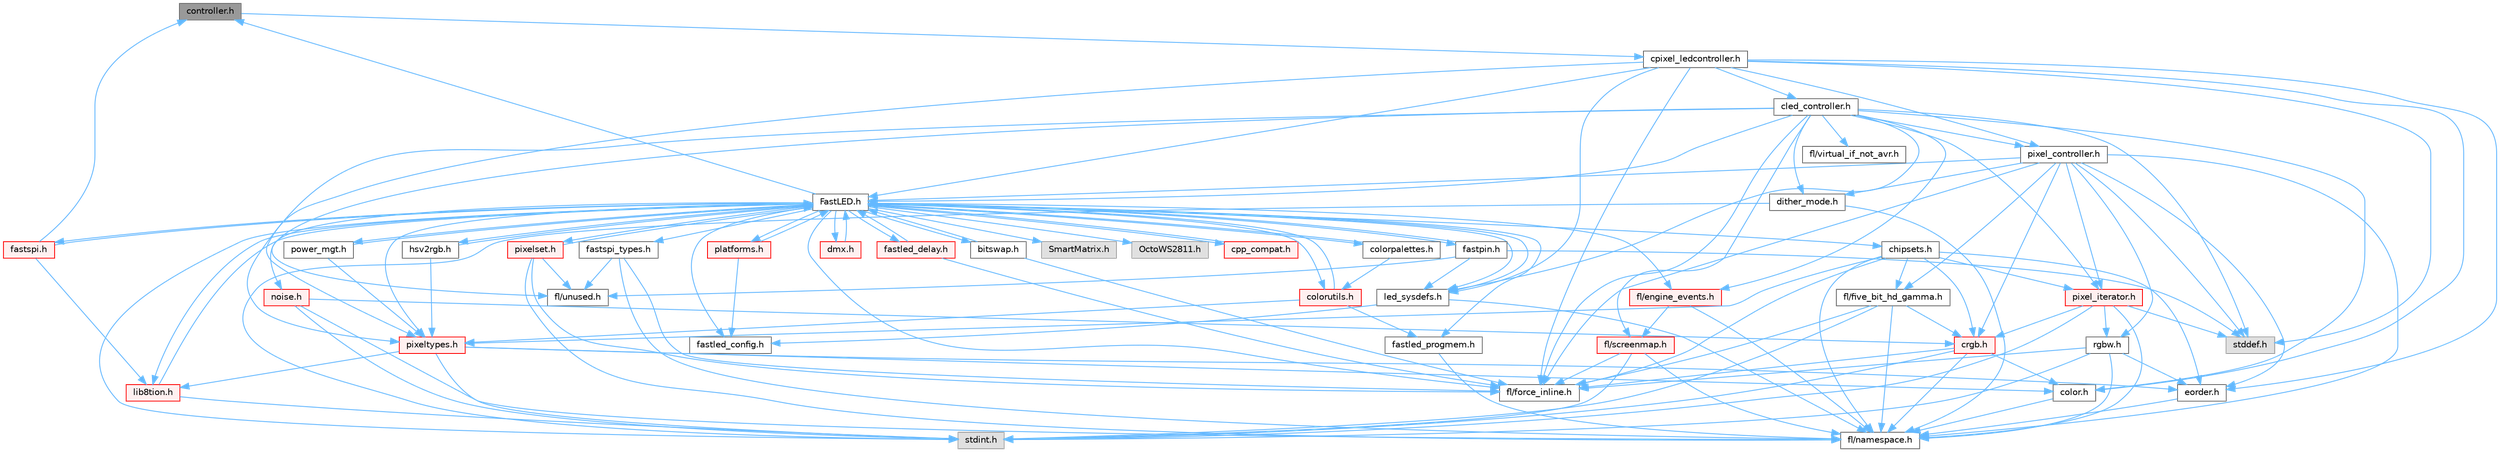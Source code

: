 digraph "controller.h"
{
 // INTERACTIVE_SVG=YES
 // LATEX_PDF_SIZE
  bgcolor="transparent";
  edge [fontname=Helvetica,fontsize=10,labelfontname=Helvetica,labelfontsize=10];
  node [fontname=Helvetica,fontsize=10,shape=box,height=0.2,width=0.4];
  Node1 [id="Node000001",label="controller.h",height=0.2,width=0.4,color="gray40", fillcolor="grey60", style="filled", fontcolor="black",tooltip="deprecated: base definitions used by led controllers for writing out led data"];
  Node1 -> Node2 [id="edge1_Node000001_Node000002",color="steelblue1",style="solid",tooltip=" "];
  Node2 [id="Node000002",label="cpixel_ledcontroller.h",height=0.2,width=0.4,color="grey40", fillcolor="white", style="filled",URL="$d9/d57/cpixel__ledcontroller_8h.html",tooltip="defines the templated version of the CLEDController class"];
  Node2 -> Node3 [id="edge2_Node000002_Node000003",color="steelblue1",style="solid",tooltip=" "];
  Node3 [id="Node000003",label="stddef.h",height=0.2,width=0.4,color="grey60", fillcolor="#E0E0E0", style="filled",tooltip=" "];
  Node2 -> Node4 [id="edge3_Node000002_Node000004",color="steelblue1",style="solid",tooltip=" "];
  Node4 [id="Node000004",label="FastLED.h",height=0.2,width=0.4,color="grey40", fillcolor="white", style="filled",URL="$db/d97/_fast_l_e_d_8h.html",tooltip="central include file for FastLED, defines the CFastLED class/object"];
  Node4 -> Node5 [id="edge4_Node000004_Node000005",color="steelblue1",style="solid",tooltip=" "];
  Node5 [id="Node000005",label="stdint.h",height=0.2,width=0.4,color="grey60", fillcolor="#E0E0E0", style="filled",tooltip=" "];
  Node4 -> Node6 [id="edge5_Node000004_Node000006",color="steelblue1",style="solid",tooltip=" "];
  Node6 [id="Node000006",label="SmartMatrix.h",height=0.2,width=0.4,color="grey60", fillcolor="#E0E0E0", style="filled",tooltip=" "];
  Node4 -> Node7 [id="edge6_Node000004_Node000007",color="steelblue1",style="solid",tooltip=" "];
  Node7 [id="Node000007",label="OctoWS2811.h",height=0.2,width=0.4,color="grey60", fillcolor="#E0E0E0", style="filled",tooltip=" "];
  Node4 -> Node8 [id="edge7_Node000004_Node000008",color="steelblue1",style="solid",tooltip=" "];
  Node8 [id="Node000008",label="fl/force_inline.h",height=0.2,width=0.4,color="grey40", fillcolor="white", style="filled",URL="$d8/d2d/fl_2force__inline_8h.html",tooltip=" "];
  Node4 -> Node9 [id="edge8_Node000004_Node000009",color="steelblue1",style="solid",tooltip=" "];
  Node9 [id="Node000009",label="cpp_compat.h",height=0.2,width=0.4,color="red", fillcolor="#FFF0F0", style="filled",URL="$d9/d13/cpp__compat_8h.html",tooltip="Compatibility functions based on C++ version."];
  Node9 -> Node4 [id="edge9_Node000009_Node000004",color="steelblue1",style="solid",tooltip=" "];
  Node4 -> Node11 [id="edge10_Node000004_Node000011",color="steelblue1",style="solid",tooltip=" "];
  Node11 [id="Node000011",label="fastled_config.h",height=0.2,width=0.4,color="grey40", fillcolor="white", style="filled",URL="$d5/d11/fastled__config_8h.html",tooltip="Contains definitions that can be used to configure FastLED at compile time."];
  Node4 -> Node12 [id="edge11_Node000004_Node000012",color="steelblue1",style="solid",tooltip=" "];
  Node12 [id="Node000012",label="led_sysdefs.h",height=0.2,width=0.4,color="grey40", fillcolor="white", style="filled",URL="$d9/d3e/led__sysdefs_8h.html",tooltip="Determines which platform system definitions to include."];
  Node12 -> Node4 [id="edge12_Node000012_Node000004",color="steelblue1",style="solid",tooltip=" "];
  Node12 -> Node11 [id="edge13_Node000012_Node000011",color="steelblue1",style="solid",tooltip=" "];
  Node12 -> Node13 [id="edge14_Node000012_Node000013",color="steelblue1",style="solid",tooltip=" "];
  Node13 [id="Node000013",label="fl/namespace.h",height=0.2,width=0.4,color="grey40", fillcolor="white", style="filled",URL="$df/d2a/namespace_8h.html",tooltip="Implements the FastLED namespace macros."];
  Node4 -> Node14 [id="edge15_Node000004_Node000014",color="steelblue1",style="solid",tooltip=" "];
  Node14 [id="Node000014",label="fastled_delay.h",height=0.2,width=0.4,color="red", fillcolor="#FFF0F0", style="filled",URL="$d0/da8/fastled__delay_8h.html",tooltip="Utility functions and classes for managing delay cycles."];
  Node14 -> Node4 [id="edge16_Node000014_Node000004",color="steelblue1",style="solid",tooltip=" "];
  Node14 -> Node8 [id="edge17_Node000014_Node000008",color="steelblue1",style="solid",tooltip=" "];
  Node4 -> Node16 [id="edge18_Node000004_Node000016",color="steelblue1",style="solid",tooltip=" "];
  Node16 [id="Node000016",label="bitswap.h",height=0.2,width=0.4,color="grey40", fillcolor="white", style="filled",URL="$de/ded/bitswap_8h.html",tooltip="Functions for doing a rotation of bits/bytes used by parallel output."];
  Node16 -> Node4 [id="edge19_Node000016_Node000004",color="steelblue1",style="solid",tooltip=" "];
  Node16 -> Node8 [id="edge20_Node000016_Node000008",color="steelblue1",style="solid",tooltip=" "];
  Node4 -> Node1 [id="edge21_Node000004_Node000001",color="steelblue1",style="solid",tooltip=" "];
  Node4 -> Node17 [id="edge22_Node000004_Node000017",color="steelblue1",style="solid",tooltip=" "];
  Node17 [id="Node000017",label="fastpin.h",height=0.2,width=0.4,color="grey40", fillcolor="white", style="filled",URL="$db/d65/fastpin_8h.html",tooltip="Class base definitions for defining fast pin access."];
  Node17 -> Node4 [id="edge23_Node000017_Node000004",color="steelblue1",style="solid",tooltip=" "];
  Node17 -> Node12 [id="edge24_Node000017_Node000012",color="steelblue1",style="solid",tooltip=" "];
  Node17 -> Node3 [id="edge25_Node000017_Node000003",color="steelblue1",style="solid",tooltip=" "];
  Node17 -> Node18 [id="edge26_Node000017_Node000018",color="steelblue1",style="solid",tooltip=" "];
  Node18 [id="Node000018",label="fl/unused.h",height=0.2,width=0.4,color="grey40", fillcolor="white", style="filled",URL="$d8/d4b/unused_8h.html",tooltip=" "];
  Node4 -> Node19 [id="edge27_Node000004_Node000019",color="steelblue1",style="solid",tooltip=" "];
  Node19 [id="Node000019",label="fastspi_types.h",height=0.2,width=0.4,color="grey40", fillcolor="white", style="filled",URL="$d2/ddb/fastspi__types_8h.html",tooltip="Data types and constants used by SPI interfaces."];
  Node19 -> Node8 [id="edge28_Node000019_Node000008",color="steelblue1",style="solid",tooltip=" "];
  Node19 -> Node13 [id="edge29_Node000019_Node000013",color="steelblue1",style="solid",tooltip=" "];
  Node19 -> Node18 [id="edge30_Node000019_Node000018",color="steelblue1",style="solid",tooltip=" "];
  Node4 -> Node20 [id="edge31_Node000004_Node000020",color="steelblue1",style="solid",tooltip=" "];
  Node20 [id="Node000020",label="dmx.h",height=0.2,width=0.4,color="red", fillcolor="#FFF0F0", style="filled",URL="$d3/de1/dmx_8h.html",tooltip="Defines the DMX512-based LED controllers."];
  Node20 -> Node4 [id="edge32_Node000020_Node000004",color="steelblue1",style="solid",tooltip=" "];
  Node4 -> Node23 [id="edge33_Node000004_Node000023",color="steelblue1",style="solid",tooltip=" "];
  Node23 [id="Node000023",label="platforms.h",height=0.2,width=0.4,color="red", fillcolor="#FFF0F0", style="filled",URL="$da/dc9/platforms_8h.html",tooltip="Determines which platforms headers to include."];
  Node23 -> Node4 [id="edge34_Node000023_Node000004",color="steelblue1",style="solid",tooltip=" "];
  Node23 -> Node11 [id="edge35_Node000023_Node000011",color="steelblue1",style="solid",tooltip=" "];
  Node4 -> Node25 [id="edge36_Node000004_Node000025",color="steelblue1",style="solid",tooltip=" "];
  Node25 [id="Node000025",label="fastled_progmem.h",height=0.2,width=0.4,color="grey40", fillcolor="white", style="filled",URL="$df/dab/fastled__progmem_8h.html",tooltip="Wrapper definitions to allow seamless use of PROGMEM in environments that have it."];
  Node25 -> Node13 [id="edge37_Node000025_Node000013",color="steelblue1",style="solid",tooltip=" "];
  Node4 -> Node26 [id="edge38_Node000004_Node000026",color="steelblue1",style="solid",tooltip=" "];
  Node26 [id="Node000026",label="lib8tion.h",height=0.2,width=0.4,color="red", fillcolor="#FFF0F0", style="filled",URL="$df/da5/lib8tion_8h.html",tooltip="Fast, efficient 8-bit math functions specifically designed for high-performance LED programming."];
  Node26 -> Node4 [id="edge39_Node000026_Node000004",color="steelblue1",style="solid",tooltip=" "];
  Node26 -> Node5 [id="edge40_Node000026_Node000005",color="steelblue1",style="solid",tooltip=" "];
  Node4 -> Node40 [id="edge41_Node000004_Node000040",color="steelblue1",style="solid",tooltip=" "];
  Node40 [id="Node000040",label="pixeltypes.h",height=0.2,width=0.4,color="red", fillcolor="#FFF0F0", style="filled",URL="$d2/dba/pixeltypes_8h.html",tooltip="Includes defintions for RGB and HSV pixels."];
  Node40 -> Node5 [id="edge42_Node000040_Node000005",color="steelblue1",style="solid",tooltip=" "];
  Node40 -> Node26 [id="edge43_Node000040_Node000026",color="steelblue1",style="solid",tooltip=" "];
  Node40 -> Node35 [id="edge44_Node000040_Node000035",color="steelblue1",style="solid",tooltip=" "];
  Node35 [id="Node000035",label="color.h",height=0.2,width=0.4,color="grey40", fillcolor="white", style="filled",URL="$d2/d6b/src_2color_8h.html",tooltip="Contains definitions for color correction and temperature."];
  Node35 -> Node13 [id="edge45_Node000035_Node000013",color="steelblue1",style="solid",tooltip=" "];
  Node40 -> Node41 [id="edge46_Node000040_Node000041",color="steelblue1",style="solid",tooltip=" "];
  Node41 [id="Node000041",label="eorder.h",height=0.2,width=0.4,color="grey40", fillcolor="white", style="filled",URL="$db/d07/eorder_8h.html",tooltip="Defines color channel ordering enumerations."];
  Node41 -> Node13 [id="edge47_Node000041_Node000013",color="steelblue1",style="solid",tooltip=" "];
  Node4 -> Node50 [id="edge48_Node000004_Node000050",color="steelblue1",style="solid",tooltip=" "];
  Node50 [id="Node000050",label="hsv2rgb.h",height=0.2,width=0.4,color="grey40", fillcolor="white", style="filled",URL="$de/d9a/hsv2rgb_8h.html",tooltip="Functions to convert from the HSV colorspace to the RGB colorspace."];
  Node50 -> Node4 [id="edge49_Node000050_Node000004",color="steelblue1",style="solid",tooltip=" "];
  Node50 -> Node40 [id="edge50_Node000050_Node000040",color="steelblue1",style="solid",tooltip=" "];
  Node4 -> Node51 [id="edge51_Node000004_Node000051",color="steelblue1",style="solid",tooltip=" "];
  Node51 [id="Node000051",label="colorutils.h",height=0.2,width=0.4,color="red", fillcolor="#FFF0F0", style="filled",URL="$d1/dfb/colorutils_8h.html",tooltip="Utility functions for color fill, palettes, blending, and more."];
  Node51 -> Node4 [id="edge52_Node000051_Node000004",color="steelblue1",style="solid",tooltip=" "];
  Node51 -> Node40 [id="edge53_Node000051_Node000040",color="steelblue1",style="solid",tooltip=" "];
  Node51 -> Node25 [id="edge54_Node000051_Node000025",color="steelblue1",style="solid",tooltip=" "];
  Node4 -> Node57 [id="edge55_Node000004_Node000057",color="steelblue1",style="solid",tooltip=" "];
  Node57 [id="Node000057",label="pixelset.h",height=0.2,width=0.4,color="red", fillcolor="#FFF0F0", style="filled",URL="$d4/d46/pixelset_8h.html",tooltip="Declares classes for managing logical groups of LEDs."];
  Node57 -> Node4 [id="edge56_Node000057_Node000004",color="steelblue1",style="solid",tooltip=" "];
  Node57 -> Node8 [id="edge57_Node000057_Node000008",color="steelblue1",style="solid",tooltip=" "];
  Node57 -> Node18 [id="edge58_Node000057_Node000018",color="steelblue1",style="solid",tooltip=" "];
  Node57 -> Node13 [id="edge59_Node000057_Node000013",color="steelblue1",style="solid",tooltip=" "];
  Node4 -> Node59 [id="edge60_Node000004_Node000059",color="steelblue1",style="solid",tooltip=" "];
  Node59 [id="Node000059",label="colorpalettes.h",height=0.2,width=0.4,color="grey40", fillcolor="white", style="filled",URL="$dc/dcc/colorpalettes_8h.html",tooltip="Declarations for the predefined color palettes supplied by FastLED."];
  Node59 -> Node4 [id="edge61_Node000059_Node000004",color="steelblue1",style="solid",tooltip=" "];
  Node59 -> Node51 [id="edge62_Node000059_Node000051",color="steelblue1",style="solid",tooltip=" "];
  Node4 -> Node60 [id="edge63_Node000004_Node000060",color="steelblue1",style="solid",tooltip=" "];
  Node60 [id="Node000060",label="noise.h",height=0.2,width=0.4,color="red", fillcolor="#FFF0F0", style="filled",URL="$d1/d31/noise_8h.html",tooltip="Functions to generate and fill arrays with noise."];
  Node60 -> Node5 [id="edge64_Node000060_Node000005",color="steelblue1",style="solid",tooltip=" "];
  Node60 -> Node33 [id="edge65_Node000060_Node000033",color="steelblue1",style="solid",tooltip=" "];
  Node33 [id="Node000033",label="crgb.h",height=0.2,width=0.4,color="red", fillcolor="#FFF0F0", style="filled",URL="$db/dd1/crgb_8h.html",tooltip="Defines the red, green, and blue (RGB) pixel struct."];
  Node33 -> Node5 [id="edge66_Node000033_Node000005",color="steelblue1",style="solid",tooltip=" "];
  Node33 -> Node13 [id="edge67_Node000033_Node000013",color="steelblue1",style="solid",tooltip=" "];
  Node33 -> Node35 [id="edge68_Node000033_Node000035",color="steelblue1",style="solid",tooltip=" "];
  Node33 -> Node8 [id="edge69_Node000033_Node000008",color="steelblue1",style="solid",tooltip=" "];
  Node60 -> Node13 [id="edge70_Node000060_Node000013",color="steelblue1",style="solid",tooltip=" "];
  Node4 -> Node61 [id="edge71_Node000004_Node000061",color="steelblue1",style="solid",tooltip=" "];
  Node61 [id="Node000061",label="power_mgt.h",height=0.2,width=0.4,color="grey40", fillcolor="white", style="filled",URL="$dc/d5b/power__mgt_8h.html",tooltip="Functions to limit the power used by FastLED."];
  Node61 -> Node4 [id="edge72_Node000061_Node000004",color="steelblue1",style="solid",tooltip=" "];
  Node61 -> Node40 [id="edge73_Node000061_Node000040",color="steelblue1",style="solid",tooltip=" "];
  Node4 -> Node62 [id="edge74_Node000004_Node000062",color="steelblue1",style="solid",tooltip=" "];
  Node62 [id="Node000062",label="fastspi.h",height=0.2,width=0.4,color="red", fillcolor="#FFF0F0", style="filled",URL="$d6/ddc/fastspi_8h.html",tooltip="Serial peripheral interface (SPI) definitions per platform."];
  Node62 -> Node4 [id="edge75_Node000062_Node000004",color="steelblue1",style="solid",tooltip=" "];
  Node62 -> Node1 [id="edge76_Node000062_Node000001",color="steelblue1",style="solid",tooltip=" "];
  Node62 -> Node26 [id="edge77_Node000062_Node000026",color="steelblue1",style="solid",tooltip=" "];
  Node4 -> Node64 [id="edge78_Node000004_Node000064",color="steelblue1",style="solid",tooltip=" "];
  Node64 [id="Node000064",label="chipsets.h",height=0.2,width=0.4,color="grey40", fillcolor="white", style="filled",URL="$db/d66/chipsets_8h.html",tooltip="Contains the bulk of the definitions for the various LED chipsets supported."];
  Node64 -> Node40 [id="edge79_Node000064_Node000040",color="steelblue1",style="solid",tooltip=" "];
  Node64 -> Node65 [id="edge80_Node000064_Node000065",color="steelblue1",style="solid",tooltip=" "];
  Node65 [id="Node000065",label="fl/five_bit_hd_gamma.h",height=0.2,width=0.4,color="grey40", fillcolor="white", style="filled",URL="$dc/d44/five__bit__hd__gamma_8h.html",tooltip="Declares functions for five-bit gamma correction."];
  Node65 -> Node5 [id="edge81_Node000065_Node000005",color="steelblue1",style="solid",tooltip=" "];
  Node65 -> Node13 [id="edge82_Node000065_Node000013",color="steelblue1",style="solid",tooltip=" "];
  Node65 -> Node8 [id="edge83_Node000065_Node000008",color="steelblue1",style="solid",tooltip=" "];
  Node65 -> Node33 [id="edge84_Node000065_Node000033",color="steelblue1",style="solid",tooltip=" "];
  Node64 -> Node8 [id="edge85_Node000064_Node000008",color="steelblue1",style="solid",tooltip=" "];
  Node64 -> Node66 [id="edge86_Node000064_Node000066",color="steelblue1",style="solid",tooltip=" "];
  Node66 [id="Node000066",label="pixel_iterator.h",height=0.2,width=0.4,color="red", fillcolor="#FFF0F0", style="filled",URL="$d8/d6c/pixel__iterator_8h.html",tooltip="Non-templated low level pixel data writing class."];
  Node66 -> Node3 [id="edge87_Node000066_Node000003",color="steelblue1",style="solid",tooltip=" "];
  Node66 -> Node5 [id="edge88_Node000066_Node000005",color="steelblue1",style="solid",tooltip=" "];
  Node66 -> Node13 [id="edge89_Node000066_Node000013",color="steelblue1",style="solid",tooltip=" "];
  Node66 -> Node67 [id="edge90_Node000066_Node000067",color="steelblue1",style="solid",tooltip=" "];
  Node67 [id="Node000067",label="rgbw.h",height=0.2,width=0.4,color="grey40", fillcolor="white", style="filled",URL="$d7/dbb/rgbw_8h.html",tooltip="Functions for red, green, blue, white (RGBW) output."];
  Node67 -> Node5 [id="edge91_Node000067_Node000005",color="steelblue1",style="solid",tooltip=" "];
  Node67 -> Node8 [id="edge92_Node000067_Node000008",color="steelblue1",style="solid",tooltip=" "];
  Node67 -> Node13 [id="edge93_Node000067_Node000013",color="steelblue1",style="solid",tooltip=" "];
  Node67 -> Node41 [id="edge94_Node000067_Node000041",color="steelblue1",style="solid",tooltip=" "];
  Node66 -> Node33 [id="edge95_Node000066_Node000033",color="steelblue1",style="solid",tooltip=" "];
  Node64 -> Node33 [id="edge96_Node000064_Node000033",color="steelblue1",style="solid",tooltip=" "];
  Node64 -> Node41 [id="edge97_Node000064_Node000041",color="steelblue1",style="solid",tooltip=" "];
  Node64 -> Node13 [id="edge98_Node000064_Node000013",color="steelblue1",style="solid",tooltip=" "];
  Node4 -> Node68 [id="edge99_Node000004_Node000068",color="steelblue1",style="solid",tooltip=" "];
  Node68 [id="Node000068",label="fl/engine_events.h",height=0.2,width=0.4,color="red", fillcolor="#FFF0F0", style="filled",URL="$dc/dd9/fl_2engine__events_8h.html",tooltip=" "];
  Node68 -> Node70 [id="edge100_Node000068_Node000070",color="steelblue1",style="solid",tooltip=" "];
  Node70 [id="Node000070",label="fl/screenmap.h",height=0.2,width=0.4,color="red", fillcolor="#FFF0F0", style="filled",URL="$d7/d0d/fl_2screenmap_8h.html",tooltip=" "];
  Node70 -> Node5 [id="edge101_Node000070_Node000005",color="steelblue1",style="solid",tooltip=" "];
  Node70 -> Node8 [id="edge102_Node000070_Node000008",color="steelblue1",style="solid",tooltip=" "];
  Node70 -> Node13 [id="edge103_Node000070_Node000013",color="steelblue1",style="solid",tooltip=" "];
  Node68 -> Node13 [id="edge104_Node000068_Node000013",color="steelblue1",style="solid",tooltip=" "];
  Node2 -> Node12 [id="edge105_Node000002_Node000012",color="steelblue1",style="solid",tooltip=" "];
  Node2 -> Node40 [id="edge106_Node000002_Node000040",color="steelblue1",style="solid",tooltip=" "];
  Node2 -> Node35 [id="edge107_Node000002_Node000035",color="steelblue1",style="solid",tooltip=" "];
  Node2 -> Node41 [id="edge108_Node000002_Node000041",color="steelblue1",style="solid",tooltip=" "];
  Node2 -> Node8 [id="edge109_Node000002_Node000008",color="steelblue1",style="solid",tooltip=" "];
  Node2 -> Node77 [id="edge110_Node000002_Node000077",color="steelblue1",style="solid",tooltip=" "];
  Node77 [id="Node000077",label="pixel_controller.h",height=0.2,width=0.4,color="grey40", fillcolor="white", style="filled",URL="$d5/d4d/pixel__controller_8h.html",tooltip="Low level pixel data writing class."];
  Node77 -> Node3 [id="edge111_Node000077_Node000003",color="steelblue1",style="solid",tooltip=" "];
  Node77 -> Node4 [id="edge112_Node000077_Node000004",color="steelblue1",style="solid",tooltip=" "];
  Node77 -> Node67 [id="edge113_Node000077_Node000067",color="steelblue1",style="solid",tooltip=" "];
  Node77 -> Node65 [id="edge114_Node000077_Node000065",color="steelblue1",style="solid",tooltip=" "];
  Node77 -> Node8 [id="edge115_Node000077_Node000008",color="steelblue1",style="solid",tooltip=" "];
  Node77 -> Node13 [id="edge116_Node000077_Node000013",color="steelblue1",style="solid",tooltip=" "];
  Node77 -> Node41 [id="edge117_Node000077_Node000041",color="steelblue1",style="solid",tooltip=" "];
  Node77 -> Node78 [id="edge118_Node000077_Node000078",color="steelblue1",style="solid",tooltip=" "];
  Node78 [id="Node000078",label="dither_mode.h",height=0.2,width=0.4,color="grey40", fillcolor="white", style="filled",URL="$d8/d90/dither__mode_8h.html",tooltip="Declares dithering options and types."];
  Node78 -> Node5 [id="edge119_Node000078_Node000005",color="steelblue1",style="solid",tooltip=" "];
  Node78 -> Node13 [id="edge120_Node000078_Node000013",color="steelblue1",style="solid",tooltip=" "];
  Node77 -> Node66 [id="edge121_Node000077_Node000066",color="steelblue1",style="solid",tooltip=" "];
  Node77 -> Node33 [id="edge122_Node000077_Node000033",color="steelblue1",style="solid",tooltip=" "];
  Node2 -> Node79 [id="edge123_Node000002_Node000079",color="steelblue1",style="solid",tooltip=" "];
  Node79 [id="Node000079",label="cled_controller.h",height=0.2,width=0.4,color="grey40", fillcolor="white", style="filled",URL="$db/d6d/cled__controller_8h.html",tooltip="base definitions used by led controllers for writing out led data"];
  Node79 -> Node3 [id="edge124_Node000079_Node000003",color="steelblue1",style="solid",tooltip=" "];
  Node79 -> Node4 [id="edge125_Node000079_Node000004",color="steelblue1",style="solid",tooltip=" "];
  Node79 -> Node12 [id="edge126_Node000079_Node000012",color="steelblue1",style="solid",tooltip=" "];
  Node79 -> Node40 [id="edge127_Node000079_Node000040",color="steelblue1",style="solid",tooltip=" "];
  Node79 -> Node35 [id="edge128_Node000079_Node000035",color="steelblue1",style="solid",tooltip=" "];
  Node79 -> Node8 [id="edge129_Node000079_Node000008",color="steelblue1",style="solid",tooltip=" "];
  Node79 -> Node18 [id="edge130_Node000079_Node000018",color="steelblue1",style="solid",tooltip=" "];
  Node79 -> Node77 [id="edge131_Node000079_Node000077",color="steelblue1",style="solid",tooltip=" "];
  Node79 -> Node78 [id="edge132_Node000079_Node000078",color="steelblue1",style="solid",tooltip=" "];
  Node79 -> Node66 [id="edge133_Node000079_Node000066",color="steelblue1",style="solid",tooltip=" "];
  Node79 -> Node68 [id="edge134_Node000079_Node000068",color="steelblue1",style="solid",tooltip=" "];
  Node79 -> Node70 [id="edge135_Node000079_Node000070",color="steelblue1",style="solid",tooltip=" "];
  Node79 -> Node80 [id="edge136_Node000079_Node000080",color="steelblue1",style="solid",tooltip=" "];
  Node80 [id="Node000080",label="fl/virtual_if_not_avr.h",height=0.2,width=0.4,color="grey40", fillcolor="white", style="filled",URL="$da/ddb/virtual__if__not__avr_8h.html",tooltip=" "];
}
